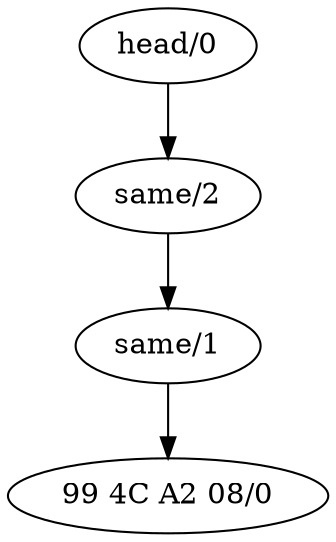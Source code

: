     digraph graphname {
        //rankdir=LR;  // Rank Direction Left to Right

        nodesep=1.0 // increases the separation between nodes
        edge [];
        //splines = true;

        n_000[label="head/0"];
n_001[label="same/2"];
n_002[label="same/1"];
n_003[label="99 4C A2 08/0"];
        n_000 -> n_001
n_001 -> n_002
n_002 -> n_003
    }
    